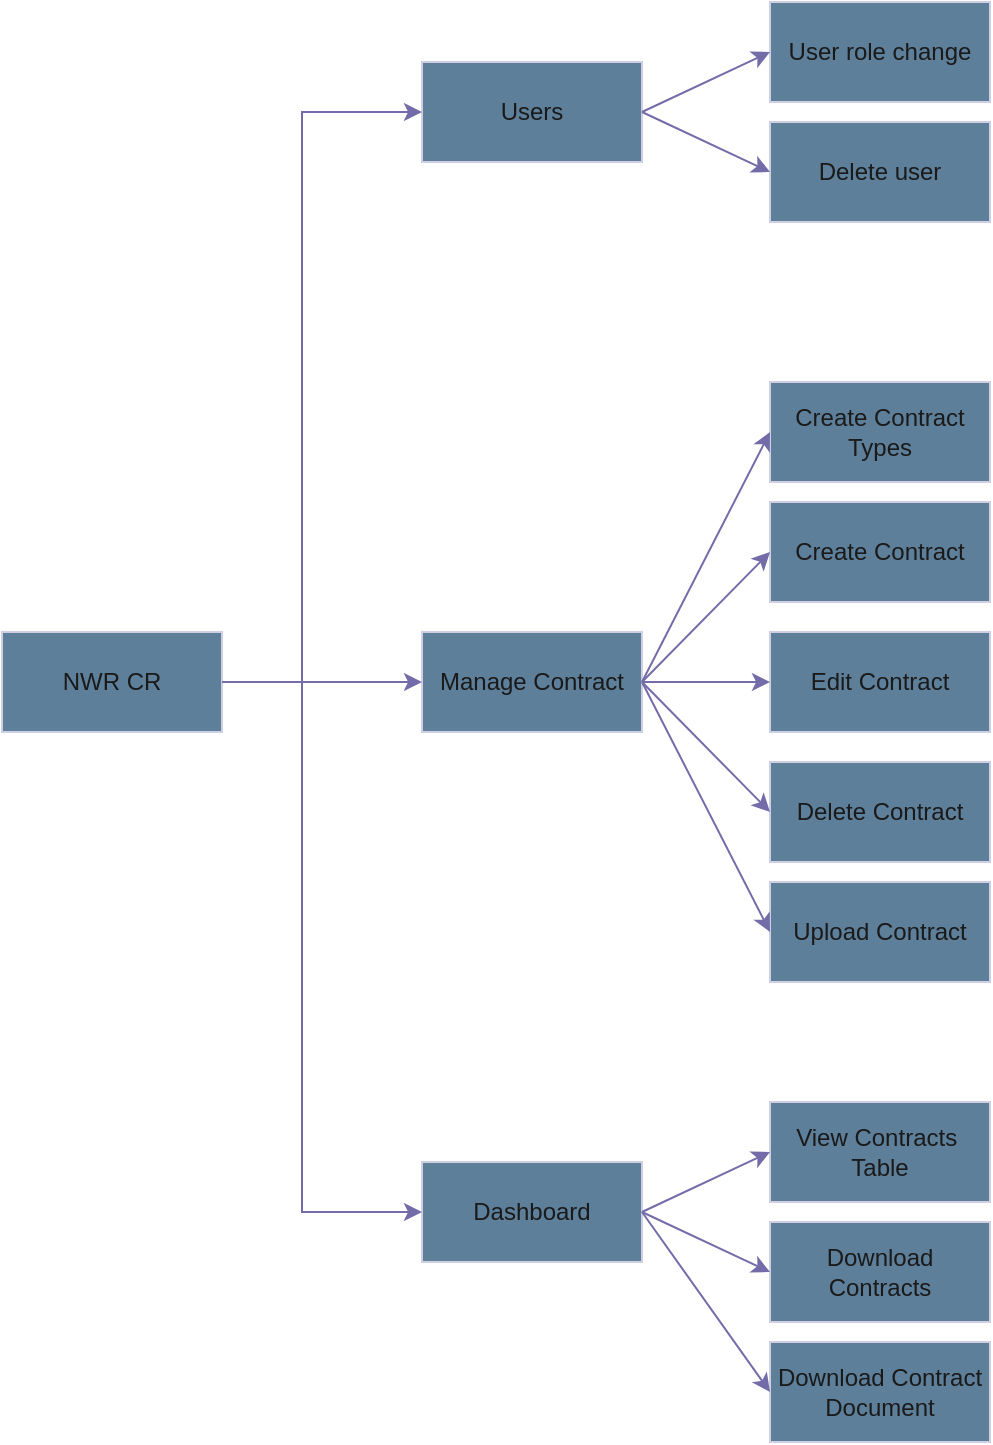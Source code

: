 <mxfile version="28.1.2">
  <diagram name="Page-1" id="D5VMBiD41HwFwBxThZXp">
    <mxGraphModel dx="1042" dy="626" grid="1" gridSize="10" guides="1" tooltips="1" connect="1" arrows="1" fold="1" page="1" pageScale="1" pageWidth="827" pageHeight="1169" math="0" shadow="0">
      <root>
        <mxCell id="0" />
        <mxCell id="1" parent="0" />
        <mxCell id="FIlMtWc95_Qz1W8rLRXP-1" value="NWR CR" style="html=1;whiteSpace=wrap;labelBackgroundColor=none;fillColor=#5D7F99;strokeColor=#D0CEE2;fontColor=#1A1A1A;" vertex="1" parent="1">
          <mxGeometry x="30" y="535" width="110" height="50" as="geometry" />
        </mxCell>
        <mxCell id="FIlMtWc95_Qz1W8rLRXP-2" value="Edit Contract" style="html=1;whiteSpace=wrap;labelBackgroundColor=none;fillColor=#5D7F99;strokeColor=#D0CEE2;fontColor=#1A1A1A;" vertex="1" parent="1">
          <mxGeometry x="414" y="535" width="110" height="50" as="geometry" />
        </mxCell>
        <mxCell id="FIlMtWc95_Qz1W8rLRXP-3" value="Users" style="html=1;whiteSpace=wrap;labelBackgroundColor=none;fillColor=#5D7F99;strokeColor=#D0CEE2;fontColor=#1A1A1A;" vertex="1" parent="1">
          <mxGeometry x="240" y="250" width="110" height="50" as="geometry" />
        </mxCell>
        <mxCell id="FIlMtWc95_Qz1W8rLRXP-4" value="Delete user" style="html=1;whiteSpace=wrap;labelBackgroundColor=none;fillColor=#5D7F99;strokeColor=#D0CEE2;fontColor=#1A1A1A;" vertex="1" parent="1">
          <mxGeometry x="414" y="280" width="110" height="50" as="geometry" />
        </mxCell>
        <mxCell id="FIlMtWc95_Qz1W8rLRXP-5" value="Manage Contract" style="html=1;whiteSpace=wrap;labelBackgroundColor=none;fillColor=#5D7F99;strokeColor=#D0CEE2;fontColor=#1A1A1A;" vertex="1" parent="1">
          <mxGeometry x="240" y="535" width="110" height="50" as="geometry" />
        </mxCell>
        <mxCell id="FIlMtWc95_Qz1W8rLRXP-6" value="Create Contract" style="html=1;whiteSpace=wrap;labelBackgroundColor=none;fillColor=#5D7F99;strokeColor=#D0CEE2;fontColor=#1A1A1A;" vertex="1" parent="1">
          <mxGeometry x="414" y="470" width="110" height="50" as="geometry" />
        </mxCell>
        <mxCell id="FIlMtWc95_Qz1W8rLRXP-7" value="Delete Contract" style="html=1;whiteSpace=wrap;labelBackgroundColor=none;fillColor=#5D7F99;strokeColor=#D0CEE2;fontColor=#1A1A1A;" vertex="1" parent="1">
          <mxGeometry x="414" y="600" width="110" height="50" as="geometry" />
        </mxCell>
        <mxCell id="FIlMtWc95_Qz1W8rLRXP-8" value="Download Contracts" style="html=1;whiteSpace=wrap;labelBackgroundColor=none;fillColor=#5D7F99;strokeColor=#D0CEE2;fontColor=#1A1A1A;" vertex="1" parent="1">
          <mxGeometry x="414" y="830" width="110" height="50" as="geometry" />
        </mxCell>
        <mxCell id="FIlMtWc95_Qz1W8rLRXP-9" value="Dashboard" style="html=1;whiteSpace=wrap;labelBackgroundColor=none;fillColor=#5D7F99;strokeColor=#D0CEE2;fontColor=#1A1A1A;" vertex="1" parent="1">
          <mxGeometry x="240" y="800" width="110" height="50" as="geometry" />
        </mxCell>
        <mxCell id="FIlMtWc95_Qz1W8rLRXP-10" value="View Contracts&amp;nbsp;&lt;div&gt;Table&lt;/div&gt;" style="html=1;whiteSpace=wrap;labelBackgroundColor=none;fillColor=#5D7F99;strokeColor=#D0CEE2;fontColor=#1A1A1A;" vertex="1" parent="1">
          <mxGeometry x="414" y="770" width="110" height="50" as="geometry" />
        </mxCell>
        <mxCell id="FIlMtWc95_Qz1W8rLRXP-11" value="User role change" style="html=1;whiteSpace=wrap;labelBackgroundColor=none;fillColor=#5D7F99;strokeColor=#D0CEE2;fontColor=#1A1A1A;" vertex="1" parent="1">
          <mxGeometry x="414" y="220" width="110" height="50" as="geometry" />
        </mxCell>
        <mxCell id="FIlMtWc95_Qz1W8rLRXP-12" value="Upload Contract" style="html=1;whiteSpace=wrap;labelBackgroundColor=none;fillColor=#5D7F99;strokeColor=#D0CEE2;fontColor=#1A1A1A;" vertex="1" parent="1">
          <mxGeometry x="414" y="660" width="110" height="50" as="geometry" />
        </mxCell>
        <mxCell id="FIlMtWc95_Qz1W8rLRXP-13" value="Download Contract&lt;div&gt;Document&lt;/div&gt;" style="html=1;whiteSpace=wrap;labelBackgroundColor=none;fillColor=#5D7F99;strokeColor=#D0CEE2;fontColor=#1A1A1A;" vertex="1" parent="1">
          <mxGeometry x="414" y="890" width="110" height="50" as="geometry" />
        </mxCell>
        <mxCell id="FIlMtWc95_Qz1W8rLRXP-16" value="" style="endArrow=classic;html=1;rounded=0;entryX=0;entryY=0.5;entryDx=0;entryDy=0;labelBackgroundColor=none;strokeColor=#736CA8;fontColor=default;" edge="1" parent="1" source="FIlMtWc95_Qz1W8rLRXP-1" target="FIlMtWc95_Qz1W8rLRXP-5">
          <mxGeometry width="50" height="50" relative="1" as="geometry">
            <mxPoint x="460" y="600" as="sourcePoint" />
            <mxPoint x="510" y="550" as="targetPoint" />
          </mxGeometry>
        </mxCell>
        <mxCell id="FIlMtWc95_Qz1W8rLRXP-17" value="" style="endArrow=classic;html=1;rounded=0;entryX=0;entryY=0.5;entryDx=0;entryDy=0;labelBackgroundColor=none;strokeColor=#736CA8;fontColor=default;" edge="1" parent="1" target="FIlMtWc95_Qz1W8rLRXP-9">
          <mxGeometry width="50" height="50" relative="1" as="geometry">
            <mxPoint x="180" y="560" as="sourcePoint" />
            <mxPoint x="250" y="570" as="targetPoint" />
            <Array as="points">
              <mxPoint x="180" y="825" />
            </Array>
          </mxGeometry>
        </mxCell>
        <mxCell id="FIlMtWc95_Qz1W8rLRXP-18" value="" style="endArrow=classic;html=1;rounded=0;entryX=0;entryY=0.5;entryDx=0;entryDy=0;labelBackgroundColor=none;strokeColor=#736CA8;fontColor=default;" edge="1" parent="1" target="FIlMtWc95_Qz1W8rLRXP-3">
          <mxGeometry width="50" height="50" relative="1" as="geometry">
            <mxPoint x="180" y="560" as="sourcePoint" />
            <mxPoint x="250" y="835" as="targetPoint" />
            <Array as="points">
              <mxPoint x="180" y="275" />
            </Array>
          </mxGeometry>
        </mxCell>
        <mxCell id="FIlMtWc95_Qz1W8rLRXP-19" value="" style="endArrow=classic;html=1;rounded=0;entryX=0;entryY=0.5;entryDx=0;entryDy=0;exitX=1;exitY=0.5;exitDx=0;exitDy=0;labelBackgroundColor=none;strokeColor=#736CA8;fontColor=default;" edge="1" parent="1" source="FIlMtWc95_Qz1W8rLRXP-3" target="FIlMtWc95_Qz1W8rLRXP-11">
          <mxGeometry width="50" height="50" relative="1" as="geometry">
            <mxPoint x="150" y="510" as="sourcePoint" />
            <mxPoint x="250" y="510" as="targetPoint" />
          </mxGeometry>
        </mxCell>
        <mxCell id="FIlMtWc95_Qz1W8rLRXP-20" value="" style="endArrow=classic;html=1;rounded=0;entryX=0;entryY=0.5;entryDx=0;entryDy=0;exitX=1;exitY=0.5;exitDx=0;exitDy=0;labelBackgroundColor=none;strokeColor=#736CA8;fontColor=default;" edge="1" parent="1" source="FIlMtWc95_Qz1W8rLRXP-3" target="FIlMtWc95_Qz1W8rLRXP-4">
          <mxGeometry width="50" height="50" relative="1" as="geometry">
            <mxPoint x="360" y="285" as="sourcePoint" />
            <mxPoint x="424" y="255" as="targetPoint" />
          </mxGeometry>
        </mxCell>
        <mxCell id="FIlMtWc95_Qz1W8rLRXP-21" value="" style="endArrow=classic;html=1;rounded=0;entryX=0;entryY=0.5;entryDx=0;entryDy=0;exitX=1;exitY=0.5;exitDx=0;exitDy=0;labelBackgroundColor=none;strokeColor=#736CA8;fontColor=default;" edge="1" parent="1" source="FIlMtWc95_Qz1W8rLRXP-5" target="FIlMtWc95_Qz1W8rLRXP-6">
          <mxGeometry width="50" height="50" relative="1" as="geometry">
            <mxPoint x="360" y="345" as="sourcePoint" />
            <mxPoint x="424" y="375" as="targetPoint" />
          </mxGeometry>
        </mxCell>
        <mxCell id="FIlMtWc95_Qz1W8rLRXP-22" value="" style="endArrow=classic;html=1;rounded=0;entryX=0;entryY=0.5;entryDx=0;entryDy=0;exitX=1;exitY=0.5;exitDx=0;exitDy=0;labelBackgroundColor=none;strokeColor=#736CA8;fontColor=default;" edge="1" parent="1" source="FIlMtWc95_Qz1W8rLRXP-5" target="FIlMtWc95_Qz1W8rLRXP-2">
          <mxGeometry width="50" height="50" relative="1" as="geometry">
            <mxPoint x="360" y="570" as="sourcePoint" />
            <mxPoint x="424" y="505" as="targetPoint" />
          </mxGeometry>
        </mxCell>
        <mxCell id="FIlMtWc95_Qz1W8rLRXP-23" value="" style="endArrow=classic;html=1;rounded=0;entryX=0;entryY=0.5;entryDx=0;entryDy=0;exitX=1;exitY=0.5;exitDx=0;exitDy=0;labelBackgroundColor=none;strokeColor=#736CA8;fontColor=default;" edge="1" parent="1" source="FIlMtWc95_Qz1W8rLRXP-5" target="FIlMtWc95_Qz1W8rLRXP-7">
          <mxGeometry width="50" height="50" relative="1" as="geometry">
            <mxPoint x="360" y="570" as="sourcePoint" />
            <mxPoint x="424" y="570" as="targetPoint" />
          </mxGeometry>
        </mxCell>
        <mxCell id="FIlMtWc95_Qz1W8rLRXP-24" value="" style="endArrow=classic;html=1;rounded=0;entryX=0;entryY=0.5;entryDx=0;entryDy=0;exitX=1;exitY=0.5;exitDx=0;exitDy=0;labelBackgroundColor=none;strokeColor=#736CA8;fontColor=default;" edge="1" parent="1" source="FIlMtWc95_Qz1W8rLRXP-5" target="FIlMtWc95_Qz1W8rLRXP-12">
          <mxGeometry width="50" height="50" relative="1" as="geometry">
            <mxPoint x="360" y="570" as="sourcePoint" />
            <mxPoint x="424" y="635" as="targetPoint" />
          </mxGeometry>
        </mxCell>
        <mxCell id="FIlMtWc95_Qz1W8rLRXP-25" value="" style="endArrow=classic;html=1;rounded=0;entryX=0;entryY=0.5;entryDx=0;entryDy=0;exitX=1;exitY=0.5;exitDx=0;exitDy=0;labelBackgroundColor=none;strokeColor=#736CA8;fontColor=default;" edge="1" parent="1" source="FIlMtWc95_Qz1W8rLRXP-9" target="FIlMtWc95_Qz1W8rLRXP-10">
          <mxGeometry width="50" height="50" relative="1" as="geometry">
            <mxPoint x="360" y="570" as="sourcePoint" />
            <mxPoint x="424" y="695" as="targetPoint" />
          </mxGeometry>
        </mxCell>
        <mxCell id="FIlMtWc95_Qz1W8rLRXP-26" value="" style="endArrow=classic;html=1;rounded=0;entryX=0;entryY=0.5;entryDx=0;entryDy=0;exitX=1;exitY=0.5;exitDx=0;exitDy=0;labelBackgroundColor=none;strokeColor=#736CA8;fontColor=default;" edge="1" parent="1" source="FIlMtWc95_Qz1W8rLRXP-9" target="FIlMtWc95_Qz1W8rLRXP-8">
          <mxGeometry width="50" height="50" relative="1" as="geometry">
            <mxPoint x="360" y="835" as="sourcePoint" />
            <mxPoint x="424" y="805" as="targetPoint" />
          </mxGeometry>
        </mxCell>
        <mxCell id="FIlMtWc95_Qz1W8rLRXP-27" value="" style="endArrow=classic;html=1;rounded=0;entryX=0;entryY=0.5;entryDx=0;entryDy=0;exitX=1;exitY=0.5;exitDx=0;exitDy=0;labelBackgroundColor=none;strokeColor=#736CA8;fontColor=default;" edge="1" parent="1" source="FIlMtWc95_Qz1W8rLRXP-9" target="FIlMtWc95_Qz1W8rLRXP-13">
          <mxGeometry width="50" height="50" relative="1" as="geometry">
            <mxPoint x="360" y="835" as="sourcePoint" />
            <mxPoint x="424" y="865" as="targetPoint" />
          </mxGeometry>
        </mxCell>
        <mxCell id="FIlMtWc95_Qz1W8rLRXP-28" value="Create Contract&lt;div&gt;Types&lt;/div&gt;" style="html=1;whiteSpace=wrap;labelBackgroundColor=none;fillColor=#5D7F99;strokeColor=#D0CEE2;fontColor=#1A1A1A;" vertex="1" parent="1">
          <mxGeometry x="414" y="410" width="110" height="50" as="geometry" />
        </mxCell>
        <mxCell id="FIlMtWc95_Qz1W8rLRXP-29" value="" style="endArrow=classic;html=1;rounded=0;entryX=0;entryY=0.5;entryDx=0;entryDy=0;exitX=1;exitY=0.5;exitDx=0;exitDy=0;labelBackgroundColor=none;strokeColor=#736CA8;fontColor=default;" edge="1" parent="1" source="FIlMtWc95_Qz1W8rLRXP-5" target="FIlMtWc95_Qz1W8rLRXP-28">
          <mxGeometry width="50" height="50" relative="1" as="geometry">
            <mxPoint x="360" y="570" as="sourcePoint" />
            <mxPoint x="424" y="505" as="targetPoint" />
          </mxGeometry>
        </mxCell>
      </root>
    </mxGraphModel>
  </diagram>
</mxfile>

